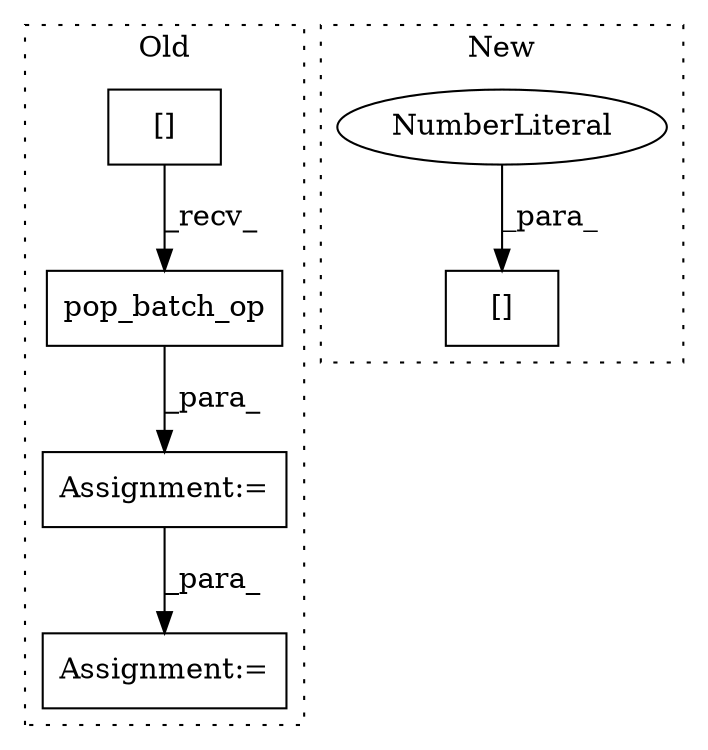 digraph G {
subgraph cluster0 {
1 [label="pop_batch_op" a="32" s="6452" l="14" shape="box"];
3 [label="[]" a="2" s="6430,6450" l="19,1" shape="box"];
5 [label="Assignment:=" a="7" s="6429" l="1" shape="box"];
6 [label="Assignment:=" a="7" s="6480" l="1" shape="box"];
label = "Old";
style="dotted";
}
subgraph cluster1 {
2 [label="[]" a="2" s="9742,9765" l="22,1" shape="box"];
4 [label="NumberLiteral" a="34" s="9764" l="1" shape="ellipse"];
label = "New";
style="dotted";
}
1 -> 5 [label="_para_"];
3 -> 1 [label="_recv_"];
4 -> 2 [label="_para_"];
5 -> 6 [label="_para_"];
}